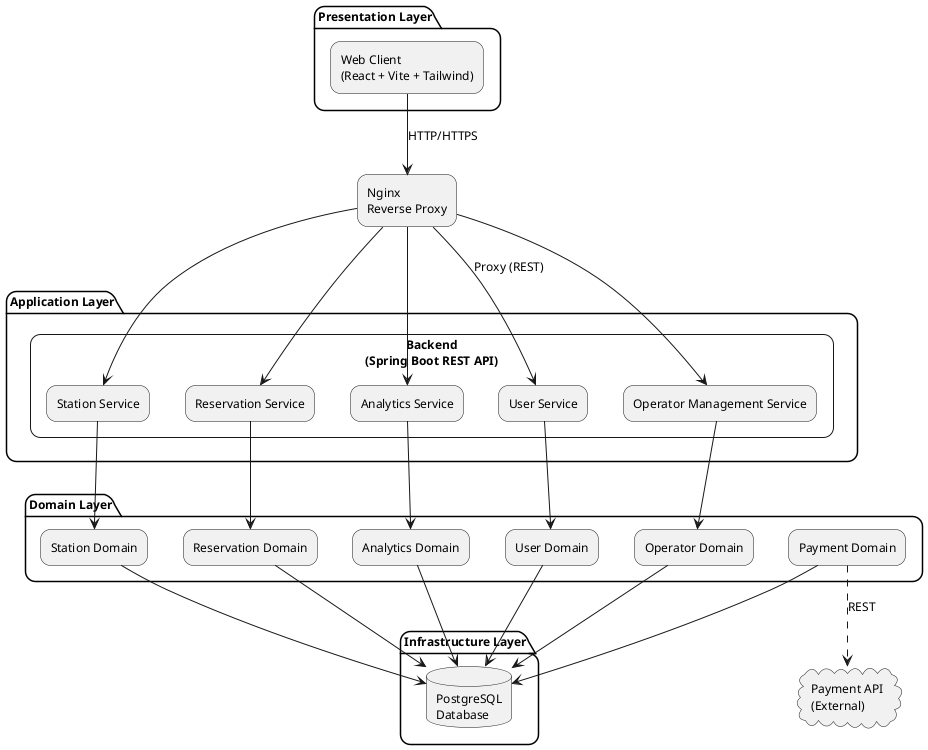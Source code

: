 @startuml ChargeMate - Layered Architecture with Services

skinparam componentStyle rectangle
skinparam backgroundColor white
skinparam handwritten false
skinparam defaultFontName Arial
skinparam defaultFontSize 12
skinparam roundcorner 20
skinparam shadowing false

' Presentation Layer
package "Presentation Layer" {
    [Web Client\n(React + Vite + Tailwind)] as web
}

' Reverse Proxy
rectangle "Nginx\nReverse Proxy" as nginx

' Application Layer
package "Application Layer" {
    rectangle "Backend\n(Spring Boot REST API)" {
        [User Service]
        [Station Service]
        [Reservation Service]
        [Analytics Service]
        [Operator Management Service]
    }
}

' Domain Layer
package "Domain Layer" {
    [User Domain]
    [Station Domain]
    [Reservation Domain]
    [Analytics Domain]
    [Payment Domain]
    [Operator Domain]
}

' Infrastructure Layer
package "Infrastructure Layer" {
    database "PostgreSQL\nDatabase" as db
}

' External APIs
cloud "Payment API\n(External)" as paymentApi

' Fluxos
web -down-> nginx : HTTP/HTTPS
nginx -down-> [User Service] : Proxy (REST)
nginx -down-> [Station Service]
nginx -down-> [Reservation Service]
nginx -down-> [Analytics Service]
nginx -down-> [Operator Management Service]

[User Service] -down-> [User Domain]
[Station Service] -down-> [Station Domain]
[Reservation Service] -down-> [Reservation Domain]
[Analytics Service] -down-> [Analytics Domain]
[Operator Management Service] -down-> [Operator Domain]

[User Domain] -down-> db
[Station Domain] -down-> db
[Reservation Domain] -down-> db
[Analytics Domain] -down-> db
[Payment Domain] -down-> db
[Operator Domain] -down-> db

[Payment Domain] ..> paymentApi : REST

@enduml